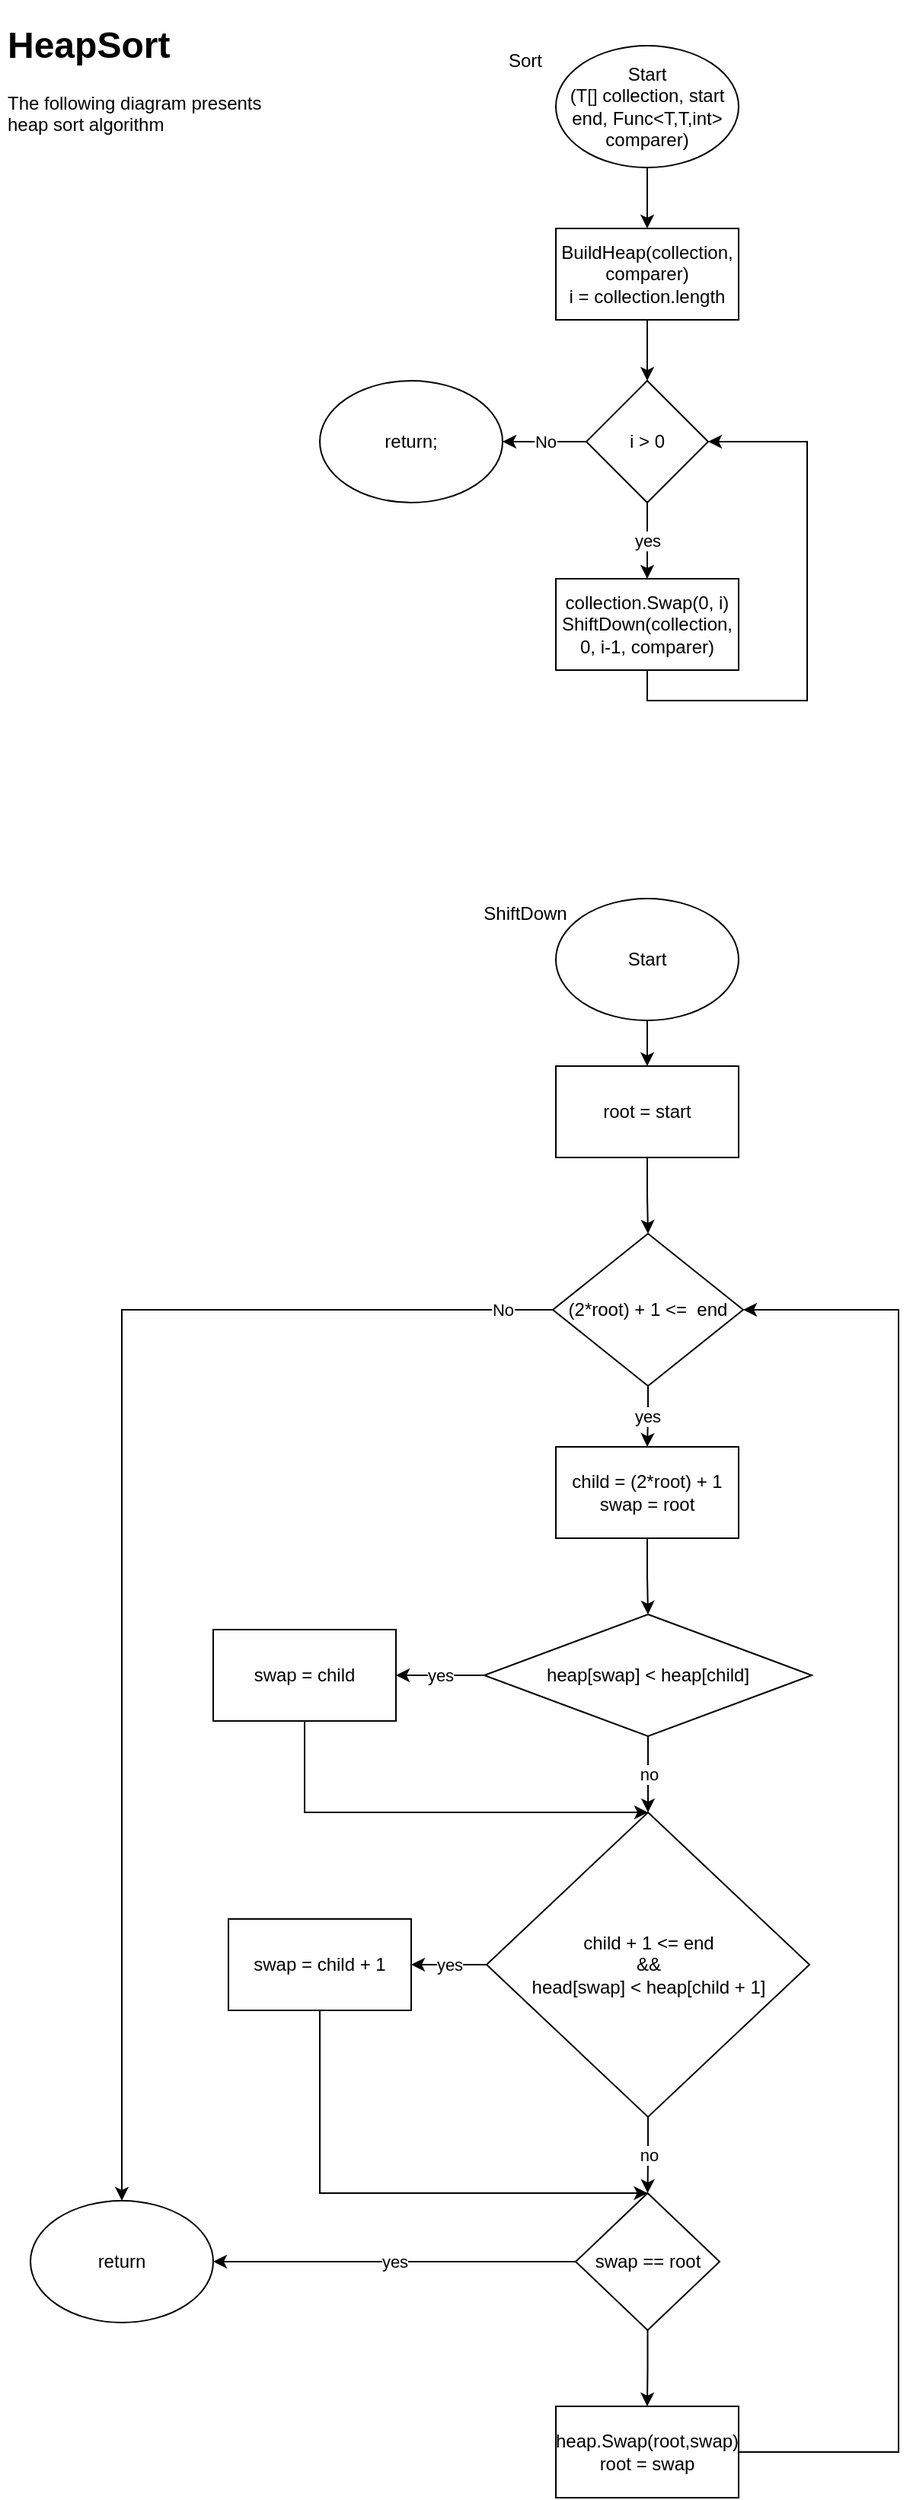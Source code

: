 <mxfile version="12.9.14" type="device"><diagram id="BaAHxZaJ-WptTGGIdIX6" name="Page-1"><mxGraphModel dx="1352" dy="767" grid="1" gridSize="10" guides="1" tooltips="1" connect="1" arrows="1" fold="1" page="1" pageScale="1" pageWidth="850" pageHeight="2000" math="0" shadow="0"><root><mxCell id="0"/><mxCell id="1" parent="0"/><mxCell id="a2TBJLV-PFlqwToGdlGy-1" value="&lt;h1&gt;HeapSort&lt;br&gt;&lt;/h1&gt;&lt;p&gt;The following diagram presents heap sort algorithm&lt;br&gt;&lt;/p&gt;" style="text;html=1;strokeColor=none;fillColor=none;spacing=5;spacingTop=-20;whiteSpace=wrap;overflow=hidden;rounded=0;" vertex="1" parent="1"><mxGeometry y="10" width="190" height="120" as="geometry"/></mxCell><mxCell id="a2TBJLV-PFlqwToGdlGy-5" value="" style="edgeStyle=orthogonalEdgeStyle;rounded=0;orthogonalLoop=1;jettySize=auto;html=1;" edge="1" parent="1" source="a2TBJLV-PFlqwToGdlGy-2" target="a2TBJLV-PFlqwToGdlGy-4"><mxGeometry relative="1" as="geometry"/></mxCell><mxCell id="a2TBJLV-PFlqwToGdlGy-2" value="&lt;div&gt;Start&lt;/div&gt;&lt;div&gt;(T[] collection, start end, Func&amp;lt;T,T,int&amp;gt; comparer)&lt;br&gt;&lt;/div&gt;" style="ellipse;whiteSpace=wrap;html=1;" vertex="1" parent="1"><mxGeometry x="365" y="30" width="120" height="80" as="geometry"/></mxCell><mxCell id="a2TBJLV-PFlqwToGdlGy-3" value="Sort" style="text;html=1;strokeColor=none;fillColor=none;align=center;verticalAlign=middle;whiteSpace=wrap;rounded=0;" vertex="1" parent="1"><mxGeometry x="325" y="30" width="40" height="20" as="geometry"/></mxCell><mxCell id="a2TBJLV-PFlqwToGdlGy-7" value="" style="edgeStyle=orthogonalEdgeStyle;rounded=0;orthogonalLoop=1;jettySize=auto;html=1;" edge="1" parent="1" source="a2TBJLV-PFlqwToGdlGy-4" target="a2TBJLV-PFlqwToGdlGy-6"><mxGeometry relative="1" as="geometry"/></mxCell><mxCell id="a2TBJLV-PFlqwToGdlGy-4" value="&lt;div&gt;BuildHeap(collection, comparer)&lt;/div&gt;&lt;div&gt;i = collection.length&lt;br&gt;&lt;/div&gt;" style="rounded=0;whiteSpace=wrap;html=1;" vertex="1" parent="1"><mxGeometry x="365" y="150" width="120" height="60" as="geometry"/></mxCell><mxCell id="a2TBJLV-PFlqwToGdlGy-9" value="yes" style="edgeStyle=orthogonalEdgeStyle;rounded=0;orthogonalLoop=1;jettySize=auto;html=1;" edge="1" parent="1" source="a2TBJLV-PFlqwToGdlGy-6" target="a2TBJLV-PFlqwToGdlGy-8"><mxGeometry relative="1" as="geometry"/></mxCell><mxCell id="a2TBJLV-PFlqwToGdlGy-12" value="No" style="edgeStyle=orthogonalEdgeStyle;rounded=0;orthogonalLoop=1;jettySize=auto;html=1;" edge="1" parent="1" source="a2TBJLV-PFlqwToGdlGy-6" target="a2TBJLV-PFlqwToGdlGy-11"><mxGeometry relative="1" as="geometry"/></mxCell><mxCell id="a2TBJLV-PFlqwToGdlGy-6" value="i &amp;gt; 0" style="rhombus;whiteSpace=wrap;html=1;" vertex="1" parent="1"><mxGeometry x="385" y="250" width="80" height="80" as="geometry"/></mxCell><mxCell id="a2TBJLV-PFlqwToGdlGy-10" style="edgeStyle=orthogonalEdgeStyle;rounded=0;orthogonalLoop=1;jettySize=auto;html=1;exitX=0.5;exitY=1;exitDx=0;exitDy=0;entryX=1;entryY=0.5;entryDx=0;entryDy=0;" edge="1" parent="1" source="a2TBJLV-PFlqwToGdlGy-8" target="a2TBJLV-PFlqwToGdlGy-6"><mxGeometry relative="1" as="geometry"><Array as="points"><mxPoint x="425" y="460"/><mxPoint x="530" y="460"/><mxPoint x="530" y="290"/></Array></mxGeometry></mxCell><mxCell id="a2TBJLV-PFlqwToGdlGy-8" value="&lt;div&gt;collection.Swap(0, i)&lt;/div&gt;ShiftDown(collection, 0, i-1, comparer)" style="rounded=0;whiteSpace=wrap;html=1;" vertex="1" parent="1"><mxGeometry x="365" y="380" width="120" height="60" as="geometry"/></mxCell><mxCell id="a2TBJLV-PFlqwToGdlGy-11" value="return;" style="ellipse;whiteSpace=wrap;html=1;" vertex="1" parent="1"><mxGeometry x="210" y="250" width="120" height="80" as="geometry"/></mxCell><mxCell id="a2TBJLV-PFlqwToGdlGy-17" value="" style="edgeStyle=orthogonalEdgeStyle;rounded=0;orthogonalLoop=1;jettySize=auto;html=1;" edge="1" parent="1" source="a2TBJLV-PFlqwToGdlGy-13" target="a2TBJLV-PFlqwToGdlGy-16"><mxGeometry relative="1" as="geometry"/></mxCell><mxCell id="a2TBJLV-PFlqwToGdlGy-13" value="Start" style="ellipse;whiteSpace=wrap;html=1;" vertex="1" parent="1"><mxGeometry x="365" y="590" width="120" height="80" as="geometry"/></mxCell><mxCell id="a2TBJLV-PFlqwToGdlGy-14" value="ShiftDown" style="text;html=1;strokeColor=none;fillColor=none;align=center;verticalAlign=middle;whiteSpace=wrap;rounded=0;" vertex="1" parent="1"><mxGeometry x="325" y="590" width="40" height="20" as="geometry"/></mxCell><mxCell id="a2TBJLV-PFlqwToGdlGy-20" value="" style="edgeStyle=orthogonalEdgeStyle;rounded=0;orthogonalLoop=1;jettySize=auto;html=1;" edge="1" parent="1" source="a2TBJLV-PFlqwToGdlGy-16" target="a2TBJLV-PFlqwToGdlGy-18"><mxGeometry relative="1" as="geometry"/></mxCell><mxCell id="a2TBJLV-PFlqwToGdlGy-16" value="root = start" style="rounded=0;whiteSpace=wrap;html=1;" vertex="1" parent="1"><mxGeometry x="365" y="700" width="120" height="60" as="geometry"/></mxCell><mxCell id="a2TBJLV-PFlqwToGdlGy-22" value="yes" style="edgeStyle=orthogonalEdgeStyle;rounded=0;orthogonalLoop=1;jettySize=auto;html=1;" edge="1" parent="1" source="a2TBJLV-PFlqwToGdlGy-18" target="a2TBJLV-PFlqwToGdlGy-21"><mxGeometry relative="1" as="geometry"/></mxCell><mxCell id="a2TBJLV-PFlqwToGdlGy-48" value="No" style="edgeStyle=orthogonalEdgeStyle;rounded=0;orthogonalLoop=1;jettySize=auto;html=1;exitX=0;exitY=0.5;exitDx=0;exitDy=0;entryX=0.5;entryY=0;entryDx=0;entryDy=0;" edge="1" parent="1" source="a2TBJLV-PFlqwToGdlGy-18" target="a2TBJLV-PFlqwToGdlGy-42"><mxGeometry x="-0.924" relative="1" as="geometry"><mxPoint as="offset"/></mxGeometry></mxCell><mxCell id="a2TBJLV-PFlqwToGdlGy-18" value="(2*root) + 1 &amp;lt;=&amp;nbsp; end" style="rhombus;whiteSpace=wrap;html=1;" vertex="1" parent="1"><mxGeometry x="363" y="810" width="125" height="100" as="geometry"/></mxCell><mxCell id="a2TBJLV-PFlqwToGdlGy-19" style="edgeStyle=orthogonalEdgeStyle;rounded=0;orthogonalLoop=1;jettySize=auto;html=1;exitX=0.5;exitY=1;exitDx=0;exitDy=0;" edge="1" parent="1" source="a2TBJLV-PFlqwToGdlGy-18" target="a2TBJLV-PFlqwToGdlGy-18"><mxGeometry relative="1" as="geometry"/></mxCell><mxCell id="a2TBJLV-PFlqwToGdlGy-24" value="" style="edgeStyle=orthogonalEdgeStyle;rounded=0;orthogonalLoop=1;jettySize=auto;html=1;" edge="1" parent="1" source="a2TBJLV-PFlqwToGdlGy-21" target="a2TBJLV-PFlqwToGdlGy-23"><mxGeometry relative="1" as="geometry"/></mxCell><mxCell id="a2TBJLV-PFlqwToGdlGy-21" value="&lt;div&gt;child = (2*root) + 1&lt;/div&gt;&lt;div&gt;swap = root&lt;br&gt;&lt;/div&gt;" style="rounded=0;whiteSpace=wrap;html=1;" vertex="1" parent="1"><mxGeometry x="365" y="950" width="120" height="60" as="geometry"/></mxCell><mxCell id="a2TBJLV-PFlqwToGdlGy-27" value="yes" style="edgeStyle=orthogonalEdgeStyle;rounded=0;orthogonalLoop=1;jettySize=auto;html=1;" edge="1" parent="1" source="a2TBJLV-PFlqwToGdlGy-23" target="a2TBJLV-PFlqwToGdlGy-26"><mxGeometry relative="1" as="geometry"/></mxCell><mxCell id="a2TBJLV-PFlqwToGdlGy-29" value="no" style="edgeStyle=orthogonalEdgeStyle;rounded=0;orthogonalLoop=1;jettySize=auto;html=1;" edge="1" parent="1" source="a2TBJLV-PFlqwToGdlGy-23" target="a2TBJLV-PFlqwToGdlGy-28"><mxGeometry relative="1" as="geometry"/></mxCell><mxCell id="a2TBJLV-PFlqwToGdlGy-23" value="heap[swap] &amp;lt; heap[child]" style="rhombus;whiteSpace=wrap;html=1;" vertex="1" parent="1"><mxGeometry x="318" y="1060" width="215" height="80" as="geometry"/></mxCell><mxCell id="a2TBJLV-PFlqwToGdlGy-32" style="edgeStyle=orthogonalEdgeStyle;rounded=0;orthogonalLoop=1;jettySize=auto;html=1;exitX=0.5;exitY=1;exitDx=0;exitDy=0;" edge="1" parent="1" source="a2TBJLV-PFlqwToGdlGy-26" target="a2TBJLV-PFlqwToGdlGy-28"><mxGeometry relative="1" as="geometry"><Array as="points"><mxPoint x="200" y="1190"/></Array></mxGeometry></mxCell><mxCell id="a2TBJLV-PFlqwToGdlGy-26" value="swap = child" style="rounded=0;whiteSpace=wrap;html=1;" vertex="1" parent="1"><mxGeometry x="140" y="1070" width="120" height="60" as="geometry"/></mxCell><mxCell id="a2TBJLV-PFlqwToGdlGy-31" value="yes" style="edgeStyle=orthogonalEdgeStyle;rounded=0;orthogonalLoop=1;jettySize=auto;html=1;" edge="1" parent="1" source="a2TBJLV-PFlqwToGdlGy-28" target="a2TBJLV-PFlqwToGdlGy-30"><mxGeometry relative="1" as="geometry"/></mxCell><mxCell id="a2TBJLV-PFlqwToGdlGy-34" value="no" style="edgeStyle=orthogonalEdgeStyle;rounded=0;orthogonalLoop=1;jettySize=auto;html=1;" edge="1" parent="1" source="a2TBJLV-PFlqwToGdlGy-28" target="a2TBJLV-PFlqwToGdlGy-33"><mxGeometry relative="1" as="geometry"/></mxCell><mxCell id="a2TBJLV-PFlqwToGdlGy-28" value="&lt;div&gt;child + 1 &amp;lt;= end&lt;/div&gt;&lt;div&gt;&amp;amp;&amp;amp;&lt;/div&gt;&lt;div&gt;head[swap] &amp;lt; heap[child + 1]&lt;br&gt;&lt;/div&gt;" style="rhombus;whiteSpace=wrap;html=1;" vertex="1" parent="1"><mxGeometry x="319.5" y="1190" width="212" height="200" as="geometry"/></mxCell><mxCell id="a2TBJLV-PFlqwToGdlGy-35" style="edgeStyle=orthogonalEdgeStyle;rounded=0;orthogonalLoop=1;jettySize=auto;html=1;exitX=0.5;exitY=1;exitDx=0;exitDy=0;entryX=0.5;entryY=0;entryDx=0;entryDy=0;" edge="1" parent="1" source="a2TBJLV-PFlqwToGdlGy-30" target="a2TBJLV-PFlqwToGdlGy-33"><mxGeometry relative="1" as="geometry"><Array as="points"><mxPoint x="210" y="1440"/></Array></mxGeometry></mxCell><mxCell id="a2TBJLV-PFlqwToGdlGy-30" value="swap = child + 1" style="rounded=0;whiteSpace=wrap;html=1;" vertex="1" parent="1"><mxGeometry x="150" y="1260" width="120" height="60" as="geometry"/></mxCell><mxCell id="a2TBJLV-PFlqwToGdlGy-43" value="yes" style="edgeStyle=orthogonalEdgeStyle;rounded=0;orthogonalLoop=1;jettySize=auto;html=1;" edge="1" parent="1" source="a2TBJLV-PFlqwToGdlGy-33" target="a2TBJLV-PFlqwToGdlGy-42"><mxGeometry relative="1" as="geometry"/></mxCell><mxCell id="a2TBJLV-PFlqwToGdlGy-45" value="" style="edgeStyle=orthogonalEdgeStyle;rounded=0;orthogonalLoop=1;jettySize=auto;html=1;" edge="1" parent="1" source="a2TBJLV-PFlqwToGdlGy-33" target="a2TBJLV-PFlqwToGdlGy-44"><mxGeometry relative="1" as="geometry"/></mxCell><mxCell id="a2TBJLV-PFlqwToGdlGy-33" value="swap == root" style="rhombus;whiteSpace=wrap;html=1;" vertex="1" parent="1"><mxGeometry x="378" y="1440" width="94.5" height="90" as="geometry"/></mxCell><mxCell id="a2TBJLV-PFlqwToGdlGy-42" value="return" style="ellipse;whiteSpace=wrap;html=1;" vertex="1" parent="1"><mxGeometry x="20" y="1445" width="120" height="80" as="geometry"/></mxCell><mxCell id="a2TBJLV-PFlqwToGdlGy-47" style="edgeStyle=orthogonalEdgeStyle;rounded=0;orthogonalLoop=1;jettySize=auto;html=1;exitX=1;exitY=0.5;exitDx=0;exitDy=0;entryX=1;entryY=0.5;entryDx=0;entryDy=0;" edge="1" parent="1" source="a2TBJLV-PFlqwToGdlGy-44" target="a2TBJLV-PFlqwToGdlGy-18"><mxGeometry relative="1" as="geometry"><Array as="points"><mxPoint x="590" y="1610"/><mxPoint x="590" y="860"/></Array></mxGeometry></mxCell><mxCell id="a2TBJLV-PFlqwToGdlGy-44" value="&lt;div&gt;heap.Swap(root,swap)&lt;/div&gt;&lt;div&gt;root = swap&lt;br&gt;&lt;/div&gt;" style="rounded=0;whiteSpace=wrap;html=1;" vertex="1" parent="1"><mxGeometry x="365" y="1580" width="120" height="60" as="geometry"/></mxCell></root></mxGraphModel></diagram></mxfile>
